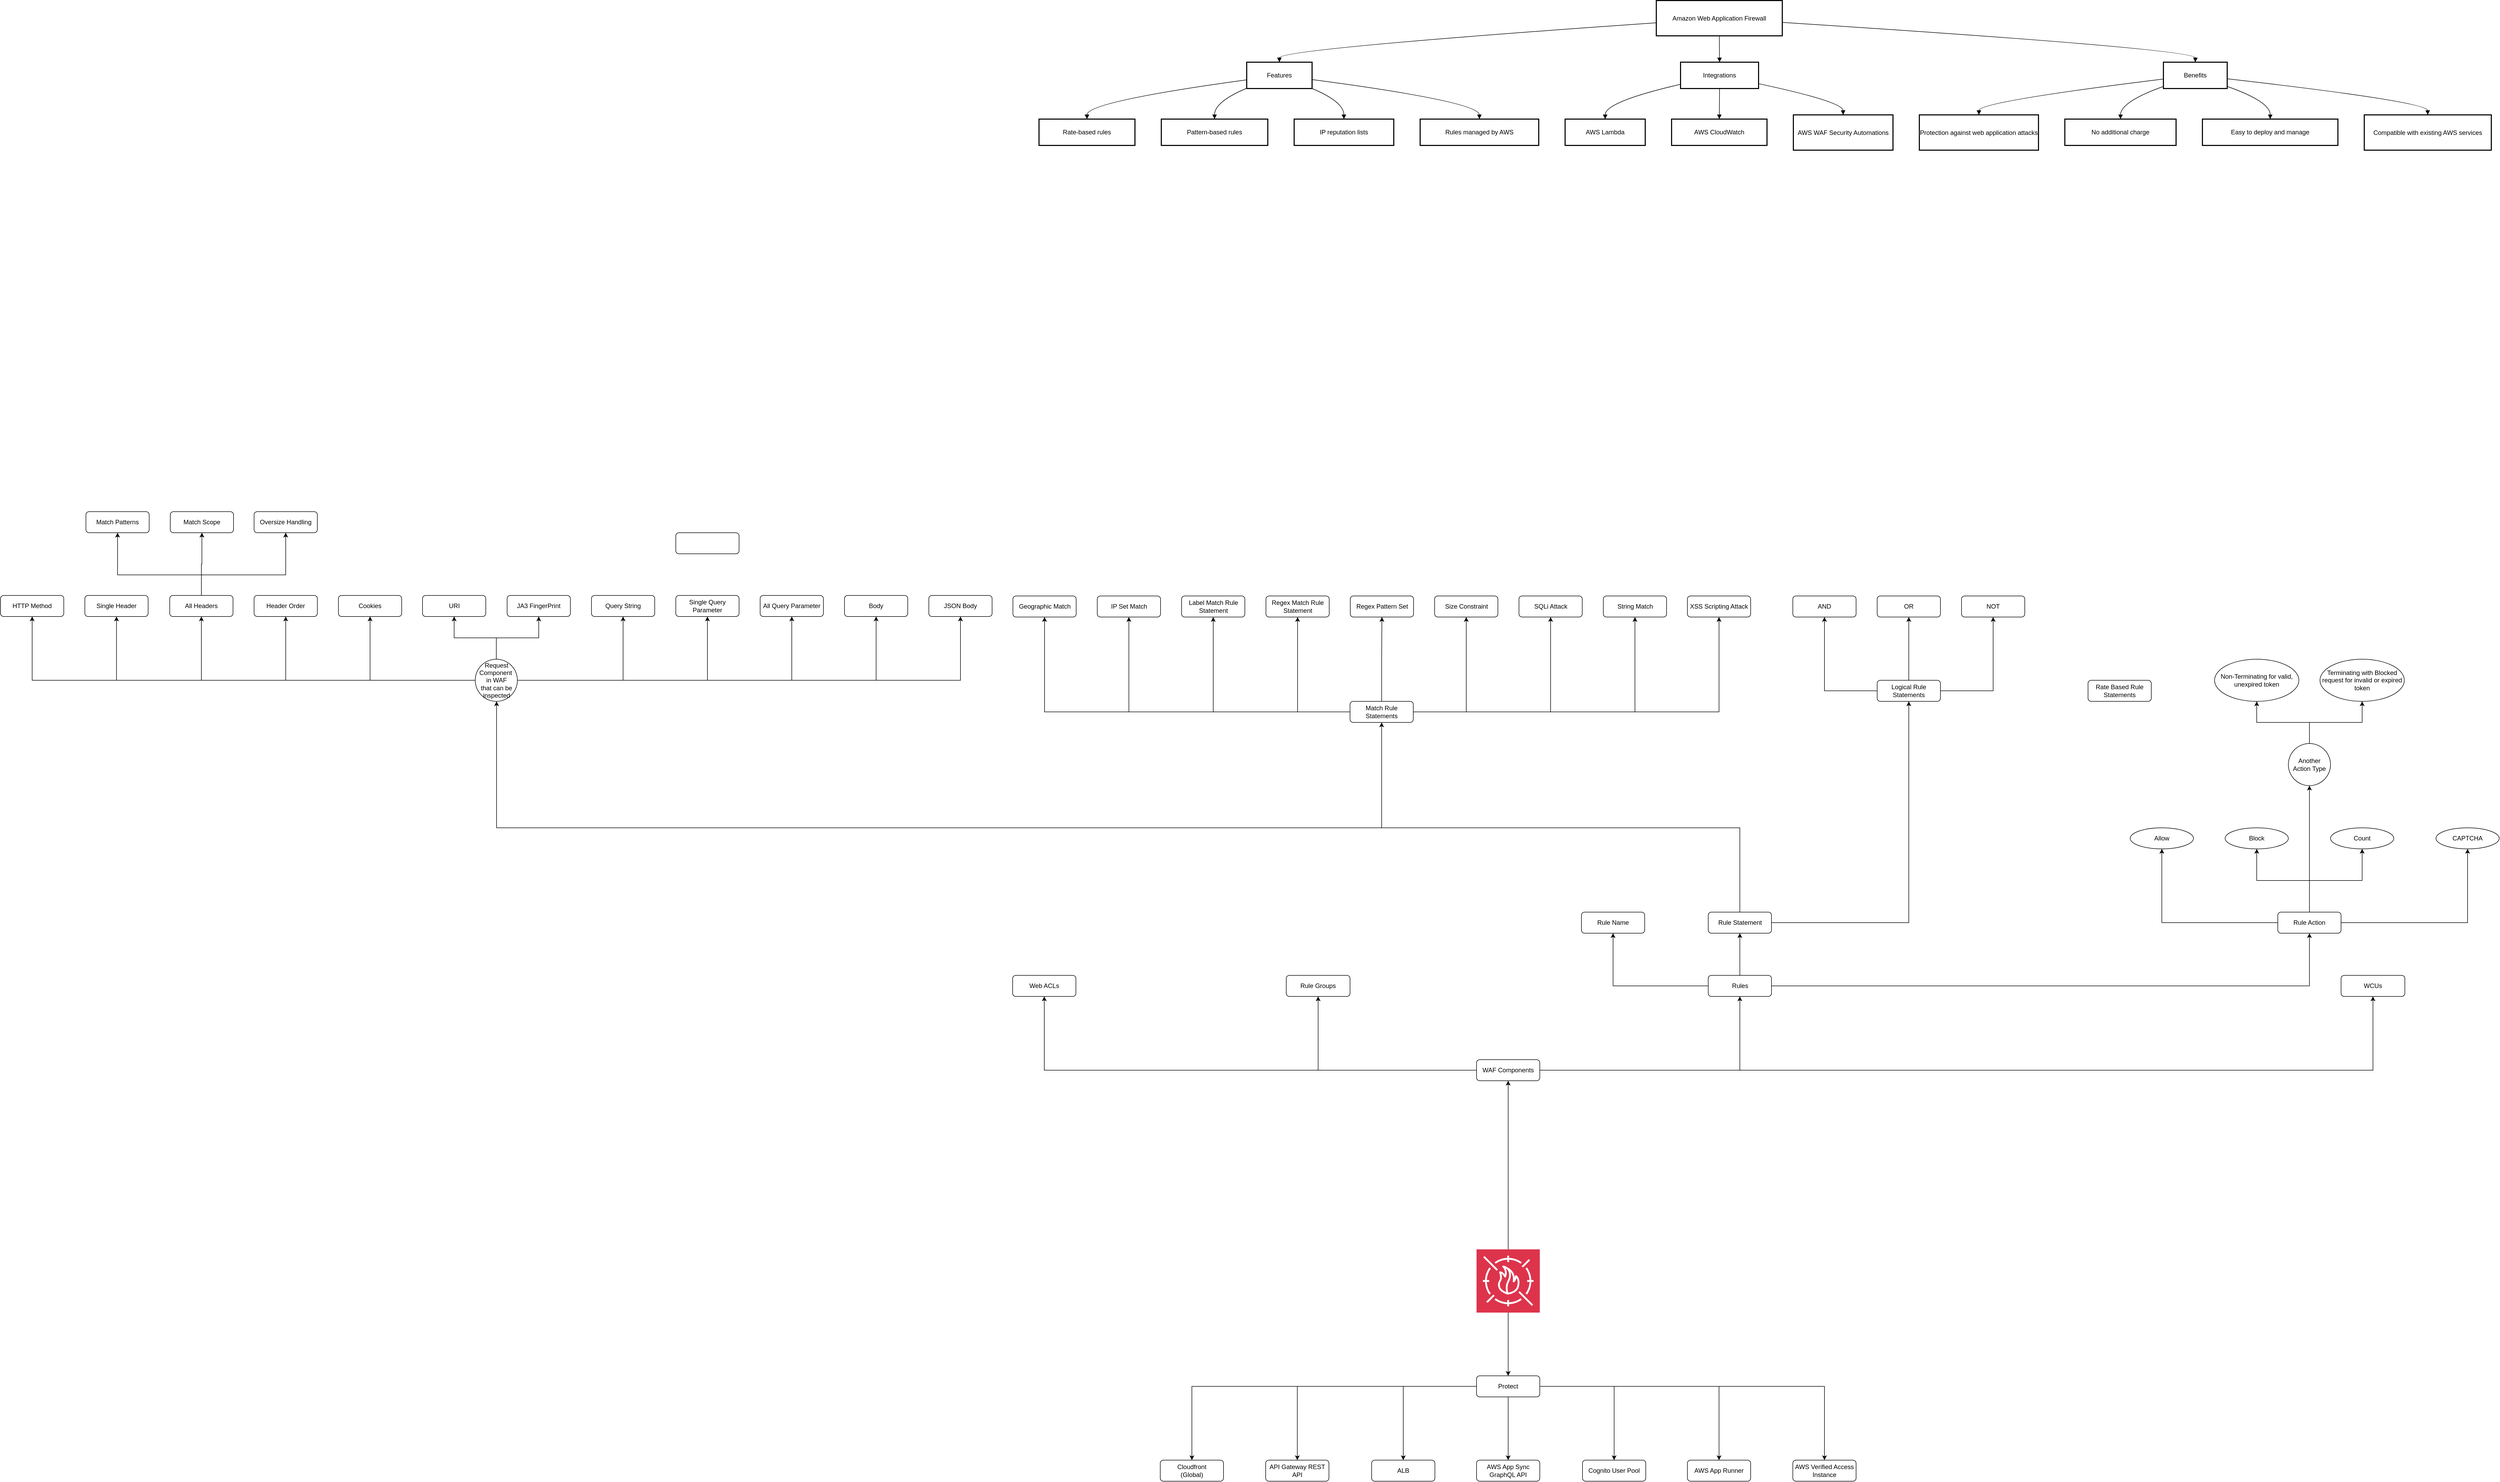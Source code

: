 <mxfile version="25.0.1">
  <diagram name="Page-1" id="Bjxitd0Z2gR2ux2BzEEL">
    <mxGraphModel dx="4095" dy="2544" grid="1" gridSize="10" guides="1" tooltips="1" connect="1" arrows="1" fold="1" page="1" pageScale="1" pageWidth="1100" pageHeight="850" math="0" shadow="0">
      <root>
        <mxCell id="0" />
        <mxCell id="1" parent="0" />
        <mxCell id="NgvcpbAYPyvycdPd3KWM-33" value="" style="edgeStyle=orthogonalEdgeStyle;rounded=0;orthogonalLoop=1;jettySize=auto;html=1;" edge="1" parent="1" source="NgvcpbAYPyvycdPd3KWM-31">
          <mxGeometry relative="1" as="geometry">
            <mxPoint x="540" y="1480" as="targetPoint" />
          </mxGeometry>
        </mxCell>
        <mxCell id="NgvcpbAYPyvycdPd3KWM-50" style="edgeStyle=orthogonalEdgeStyle;rounded=0;orthogonalLoop=1;jettySize=auto;html=1;entryX=0.5;entryY=1;entryDx=0;entryDy=0;" edge="1" parent="1" source="NgvcpbAYPyvycdPd3KWM-31" target="NgvcpbAYPyvycdPd3KWM-49">
          <mxGeometry relative="1" as="geometry" />
        </mxCell>
        <mxCell id="NgvcpbAYPyvycdPd3KWM-31" value="" style="sketch=0;points=[[0,0,0],[0.25,0,0],[0.5,0,0],[0.75,0,0],[1,0,0],[0,1,0],[0.25,1,0],[0.5,1,0],[0.75,1,0],[1,1,0],[0,0.25,0],[0,0.5,0],[0,0.75,0],[1,0.25,0],[1,0.5,0],[1,0.75,0]];outlineConnect=0;fontColor=#232F3E;fillColor=#DD344C;strokeColor=#ffffff;dashed=0;verticalLabelPosition=bottom;verticalAlign=top;align=center;html=1;fontSize=12;fontStyle=0;aspect=fixed;shape=mxgraph.aws4.resourceIcon;resIcon=mxgraph.aws4.waf;" vertex="1" parent="1">
          <mxGeometry x="480" y="1240" width="120" height="120" as="geometry" />
        </mxCell>
        <mxCell id="NgvcpbAYPyvycdPd3KWM-36" value="" style="edgeStyle=orthogonalEdgeStyle;rounded=0;orthogonalLoop=1;jettySize=auto;html=1;" edge="1" parent="1" source="NgvcpbAYPyvycdPd3KWM-34" target="NgvcpbAYPyvycdPd3KWM-35">
          <mxGeometry relative="1" as="geometry" />
        </mxCell>
        <mxCell id="NgvcpbAYPyvycdPd3KWM-43" style="edgeStyle=orthogonalEdgeStyle;rounded=0;orthogonalLoop=1;jettySize=auto;html=1;entryX=0.5;entryY=0;entryDx=0;entryDy=0;" edge="1" parent="1" source="NgvcpbAYPyvycdPd3KWM-34" target="NgvcpbAYPyvycdPd3KWM-39">
          <mxGeometry relative="1" as="geometry" />
        </mxCell>
        <mxCell id="NgvcpbAYPyvycdPd3KWM-44" style="edgeStyle=orthogonalEdgeStyle;rounded=0;orthogonalLoop=1;jettySize=auto;html=1;" edge="1" parent="1" source="NgvcpbAYPyvycdPd3KWM-34" target="NgvcpbAYPyvycdPd3KWM-38">
          <mxGeometry relative="1" as="geometry" />
        </mxCell>
        <mxCell id="NgvcpbAYPyvycdPd3KWM-45" style="edgeStyle=orthogonalEdgeStyle;rounded=0;orthogonalLoop=1;jettySize=auto;html=1;" edge="1" parent="1" source="NgvcpbAYPyvycdPd3KWM-34" target="NgvcpbAYPyvycdPd3KWM-37">
          <mxGeometry relative="1" as="geometry" />
        </mxCell>
        <mxCell id="NgvcpbAYPyvycdPd3KWM-46" style="edgeStyle=orthogonalEdgeStyle;rounded=0;orthogonalLoop=1;jettySize=auto;html=1;" edge="1" parent="1" source="NgvcpbAYPyvycdPd3KWM-34" target="NgvcpbAYPyvycdPd3KWM-40">
          <mxGeometry relative="1" as="geometry" />
        </mxCell>
        <mxCell id="NgvcpbAYPyvycdPd3KWM-47" style="edgeStyle=orthogonalEdgeStyle;rounded=0;orthogonalLoop=1;jettySize=auto;html=1;" edge="1" parent="1" source="NgvcpbAYPyvycdPd3KWM-34" target="NgvcpbAYPyvycdPd3KWM-41">
          <mxGeometry relative="1" as="geometry" />
        </mxCell>
        <mxCell id="NgvcpbAYPyvycdPd3KWM-48" style="edgeStyle=orthogonalEdgeStyle;rounded=0;orthogonalLoop=1;jettySize=auto;html=1;entryX=0.5;entryY=0;entryDx=0;entryDy=0;" edge="1" parent="1" source="NgvcpbAYPyvycdPd3KWM-34" target="NgvcpbAYPyvycdPd3KWM-42">
          <mxGeometry relative="1" as="geometry" />
        </mxCell>
        <mxCell id="NgvcpbAYPyvycdPd3KWM-34" value="Protect" style="rounded=1;whiteSpace=wrap;html=1;" vertex="1" parent="1">
          <mxGeometry x="480" y="1480" width="120" height="40" as="geometry" />
        </mxCell>
        <mxCell id="NgvcpbAYPyvycdPd3KWM-35" value="Cloudfront&lt;br&gt;(Global)" style="whiteSpace=wrap;html=1;rounded=1;" vertex="1" parent="1">
          <mxGeometry x="-120" y="1640" width="120" height="40" as="geometry" />
        </mxCell>
        <mxCell id="NgvcpbAYPyvycdPd3KWM-37" value="API Gateway REST API" style="whiteSpace=wrap;html=1;rounded=1;" vertex="1" parent="1">
          <mxGeometry x="80" y="1640" width="120" height="40" as="geometry" />
        </mxCell>
        <mxCell id="NgvcpbAYPyvycdPd3KWM-38" value="ALB" style="whiteSpace=wrap;html=1;rounded=1;" vertex="1" parent="1">
          <mxGeometry x="281" y="1640" width="120" height="40" as="geometry" />
        </mxCell>
        <mxCell id="NgvcpbAYPyvycdPd3KWM-39" value="AWS App Sync GraphQL API" style="whiteSpace=wrap;html=1;rounded=1;" vertex="1" parent="1">
          <mxGeometry x="480" y="1640" width="120" height="40" as="geometry" />
        </mxCell>
        <mxCell id="NgvcpbAYPyvycdPd3KWM-40" value="Cognito User Pool" style="whiteSpace=wrap;html=1;rounded=1;" vertex="1" parent="1">
          <mxGeometry x="681" y="1640" width="120" height="40" as="geometry" />
        </mxCell>
        <mxCell id="NgvcpbAYPyvycdPd3KWM-41" value="AWS App Runner" style="whiteSpace=wrap;html=1;rounded=1;" vertex="1" parent="1">
          <mxGeometry x="880" y="1640" width="120" height="40" as="geometry" />
        </mxCell>
        <mxCell id="NgvcpbAYPyvycdPd3KWM-42" value="AWS Verified Access Instance" style="whiteSpace=wrap;html=1;rounded=1;" vertex="1" parent="1">
          <mxGeometry x="1080" y="1640" width="120" height="40" as="geometry" />
        </mxCell>
        <mxCell id="NgvcpbAYPyvycdPd3KWM-57" style="edgeStyle=orthogonalEdgeStyle;rounded=0;orthogonalLoop=1;jettySize=auto;html=1;" edge="1" parent="1" source="NgvcpbAYPyvycdPd3KWM-49" target="NgvcpbAYPyvycdPd3KWM-52">
          <mxGeometry relative="1" as="geometry" />
        </mxCell>
        <mxCell id="NgvcpbAYPyvycdPd3KWM-58" style="edgeStyle=orthogonalEdgeStyle;rounded=0;orthogonalLoop=1;jettySize=auto;html=1;" edge="1" parent="1" source="NgvcpbAYPyvycdPd3KWM-49" target="NgvcpbAYPyvycdPd3KWM-53">
          <mxGeometry relative="1" as="geometry" />
        </mxCell>
        <mxCell id="NgvcpbAYPyvycdPd3KWM-59" style="edgeStyle=orthogonalEdgeStyle;rounded=0;orthogonalLoop=1;jettySize=auto;html=1;entryX=0.5;entryY=1;entryDx=0;entryDy=0;" edge="1" parent="1" source="NgvcpbAYPyvycdPd3KWM-49" target="NgvcpbAYPyvycdPd3KWM-51">
          <mxGeometry relative="1" as="geometry" />
        </mxCell>
        <mxCell id="NgvcpbAYPyvycdPd3KWM-60" style="edgeStyle=orthogonalEdgeStyle;rounded=0;orthogonalLoop=1;jettySize=auto;html=1;entryX=0.5;entryY=1;entryDx=0;entryDy=0;" edge="1" parent="1" source="NgvcpbAYPyvycdPd3KWM-49" target="NgvcpbAYPyvycdPd3KWM-54">
          <mxGeometry relative="1" as="geometry" />
        </mxCell>
        <mxCell id="NgvcpbAYPyvycdPd3KWM-49" value="WAF Components" style="rounded=1;whiteSpace=wrap;html=1;" vertex="1" parent="1">
          <mxGeometry x="480" y="880" width="120" height="40" as="geometry" />
        </mxCell>
        <mxCell id="NgvcpbAYPyvycdPd3KWM-62" value="" style="edgeStyle=orthogonalEdgeStyle;rounded=0;orthogonalLoop=1;jettySize=auto;html=1;" edge="1" parent="1" source="NgvcpbAYPyvycdPd3KWM-51" target="NgvcpbAYPyvycdPd3KWM-61">
          <mxGeometry relative="1" as="geometry" />
        </mxCell>
        <mxCell id="NgvcpbAYPyvycdPd3KWM-64" value="" style="edgeStyle=orthogonalEdgeStyle;rounded=0;orthogonalLoop=1;jettySize=auto;html=1;" edge="1" parent="1" source="NgvcpbAYPyvycdPd3KWM-51" target="NgvcpbAYPyvycdPd3KWM-63">
          <mxGeometry relative="1" as="geometry" />
        </mxCell>
        <mxCell id="NgvcpbAYPyvycdPd3KWM-66" style="edgeStyle=orthogonalEdgeStyle;rounded=0;orthogonalLoop=1;jettySize=auto;html=1;entryX=0.5;entryY=1;entryDx=0;entryDy=0;" edge="1" parent="1" source="NgvcpbAYPyvycdPd3KWM-51" target="NgvcpbAYPyvycdPd3KWM-65">
          <mxGeometry relative="1" as="geometry" />
        </mxCell>
        <UserObject label="Rules" tooltip="Each rule contains a statement that defines the inspection criteria, and an action to take if a web request meets the criteria. When a web request meets the criteria, that&#39;s a match. You can configure rules to block matching requests, allow them through, count them, or run bot controls against them that use CAPTCHA puzzles or silent client browser challenges. For more information about rules, see AWS WAF rules.&#xa;&#xa;A rule is not an AWS WAF resource. It only exists in the context of a web ACL or rule group." id="NgvcpbAYPyvycdPd3KWM-51">
          <mxCell style="rounded=1;whiteSpace=wrap;html=1;" vertex="1" parent="1">
            <mxGeometry x="919.5" y="720" width="120" height="40" as="geometry" />
          </mxCell>
        </UserObject>
        <UserObject label="Rule Groups" tooltip="&#xa;&#xa;Rule groups – You can define rules directly inside a web ACL or in reusable rule groups. AWS Managed Rules and AWS Marketplace sellers provide managed rule groups for your use. You can also define your own rule groups. For more information about rule groups, see AWS WAF rule groups.&#xa;&#xa;A rule group is an AWS WAF resource." id="NgvcpbAYPyvycdPd3KWM-52">
          <mxCell style="rounded=1;whiteSpace=wrap;html=1;" vertex="1" parent="1">
            <mxGeometry x="119" y="720" width="121" height="40" as="geometry" />
          </mxCell>
        </UserObject>
        <UserObject label="Web ACLs" tooltip="You use a web access control list (ACL) to protect a set of AWS resources. You create a web ACL and define its protection strategy by adding rules. Rules define criteria for inspecting web requests and they specify the action to take on requests that match their criteria. You also set a default action for the web ACL that indicates whether to block or allow through any requests that the rules haven&#39;t already blocked or allowed. For more information about web ACLs, see Using web ACLs in AWS WAF." id="NgvcpbAYPyvycdPd3KWM-53">
          <mxCell style="rounded=1;whiteSpace=wrap;html=1;" vertex="1" parent="1">
            <mxGeometry x="-400" y="720" width="120" height="40" as="geometry" />
          </mxCell>
        </UserObject>
        <mxCell id="NgvcpbAYPyvycdPd3KWM-54" value="WCUs" style="rounded=1;whiteSpace=wrap;html=1;" vertex="1" parent="1">
          <mxGeometry x="2120" y="720" width="121" height="40" as="geometry" />
        </mxCell>
        <UserObject label="Rule Name" tooltip="Each rule requires a name. Avoid names that start with AWS and names that are used for rule groups or rules that are managed for you by other services. See Recognizing rule groups provided by other services. " id="NgvcpbAYPyvycdPd3KWM-61">
          <mxCell style="whiteSpace=wrap;html=1;rounded=1;" vertex="1" parent="1">
            <mxGeometry x="679" y="600" width="120" height="40" as="geometry" />
          </mxCell>
        </UserObject>
        <mxCell id="NgvcpbAYPyvycdPd3KWM-90" value="" style="edgeStyle=orthogonalEdgeStyle;rounded=0;orthogonalLoop=1;jettySize=auto;html=1;" edge="1" parent="1" source="NgvcpbAYPyvycdPd3KWM-63" target="NgvcpbAYPyvycdPd3KWM-89">
          <mxGeometry relative="1" as="geometry">
            <Array as="points">
              <mxPoint x="979" y="440" />
              <mxPoint x="-1379" y="440" />
            </Array>
          </mxGeometry>
        </mxCell>
        <mxCell id="NgvcpbAYPyvycdPd3KWM-125" value="" style="edgeStyle=orthogonalEdgeStyle;rounded=0;orthogonalLoop=1;jettySize=auto;html=1;" edge="1" parent="1" source="NgvcpbAYPyvycdPd3KWM-63" target="NgvcpbAYPyvycdPd3KWM-124">
          <mxGeometry relative="1" as="geometry">
            <Array as="points">
              <mxPoint x="980" y="440" />
              <mxPoint x="300" y="440" />
            </Array>
          </mxGeometry>
        </mxCell>
        <mxCell id="NgvcpbAYPyvycdPd3KWM-146" value="" style="edgeStyle=orthogonalEdgeStyle;rounded=0;orthogonalLoop=1;jettySize=auto;html=1;" edge="1" parent="1" source="NgvcpbAYPyvycdPd3KWM-63" target="NgvcpbAYPyvycdPd3KWM-145">
          <mxGeometry relative="1" as="geometry" />
        </mxCell>
        <UserObject label="Rule Statement" tooltip="Each rule also requires a rule statement that defines how the rule inspects web requests. The rule statement might contain other, nested statements at any depth, depending on the rule and statement type. Some rule statements take sets of criteria. For example, you can specify up to 10,000 IP addresses or IP address ranges for an IP set match rule.&#xa;&#xa;You can define rules that inspect for criteria like the following:&#xa;&#xa;    Scripts that are likely to be malicious. Attackers embed scripts that can exploit vulnerabilities in web applications. This is known as cross-site scripting (XSS).&#xa;&#xa;    IP addresses or address ranges that requests originate from.&#xa;&#xa;    Country or geographical location that requests originate from.&#xa;&#xa;    Length of a specified part of the request, such as the query string.&#xa;&#xa;    SQL code that is likely to be malicious. Attackers try to extract data from your database by embedding malicious SQL code in a web request. This is known as SQL injection.&#xa;&#xa;    Strings that appear in the request, for example, values that appear in the User-Agent header or text strings that appear in the query string. You can also use regular expressions (regex) to specify these strings.&#xa;&#xa;    Labels that prior rules in the web ACL have added to the request.&#xa;&#xa;In addition to statements with web request inspection criteria, like the ones in the preceding list, AWS WAF supports logical statements for AND, OR, and NOT that you use to combine statements in a rule.&#xa;&#xa;For example, based on recent requests that you&#39;ve seen from an attacker, you might create a rule with a logical AND statement that combines the following nested statements:&#xa;&#xa;    The requests come from 192.0.2.44.&#xa;&#xa;    They contain the value BadBot in the User-Agent header.&#xa;&#xa;    They appear to include SQL-like code in the query string.&#xa;&#xa;In this case, the web request needs to match all of the statements to result in a match for the top-level AND.&#xa;" id="NgvcpbAYPyvycdPd3KWM-63">
          <mxCell style="whiteSpace=wrap;html=1;rounded=1;" vertex="1" parent="1">
            <mxGeometry x="919.5" y="600" width="120" height="40" as="geometry" />
          </mxCell>
        </UserObject>
        <mxCell id="NgvcpbAYPyvycdPd3KWM-70" value="" style="edgeStyle=orthogonalEdgeStyle;rounded=0;orthogonalLoop=1;jettySize=auto;html=1;" edge="1" parent="1" source="NgvcpbAYPyvycdPd3KWM-65" target="NgvcpbAYPyvycdPd3KWM-69">
          <mxGeometry relative="1" as="geometry" />
        </mxCell>
        <mxCell id="NgvcpbAYPyvycdPd3KWM-73" style="edgeStyle=orthogonalEdgeStyle;rounded=0;orthogonalLoop=1;jettySize=auto;html=1;entryX=0.5;entryY=1;entryDx=0;entryDy=0;" edge="1" parent="1" source="NgvcpbAYPyvycdPd3KWM-65" target="NgvcpbAYPyvycdPd3KWM-71">
          <mxGeometry relative="1" as="geometry" />
        </mxCell>
        <mxCell id="NgvcpbAYPyvycdPd3KWM-74" style="edgeStyle=orthogonalEdgeStyle;rounded=0;orthogonalLoop=1;jettySize=auto;html=1;" edge="1" parent="1" source="NgvcpbAYPyvycdPd3KWM-65" target="NgvcpbAYPyvycdPd3KWM-72">
          <mxGeometry relative="1" as="geometry" />
        </mxCell>
        <mxCell id="NgvcpbAYPyvycdPd3KWM-79" style="edgeStyle=orthogonalEdgeStyle;rounded=0;orthogonalLoop=1;jettySize=auto;html=1;entryX=0.5;entryY=1;entryDx=0;entryDy=0;" edge="1" parent="1" source="NgvcpbAYPyvycdPd3KWM-65" target="NgvcpbAYPyvycdPd3KWM-75">
          <mxGeometry relative="1" as="geometry" />
        </mxCell>
        <mxCell id="NgvcpbAYPyvycdPd3KWM-81" value="" style="edgeStyle=orthogonalEdgeStyle;rounded=0;orthogonalLoop=1;jettySize=auto;html=1;" edge="1" parent="1" source="NgvcpbAYPyvycdPd3KWM-65" target="NgvcpbAYPyvycdPd3KWM-80">
          <mxGeometry relative="1" as="geometry" />
        </mxCell>
        <mxCell id="NgvcpbAYPyvycdPd3KWM-65" value="Rule Action" style="whiteSpace=wrap;html=1;rounded=1;" vertex="1" parent="1">
          <mxGeometry x="2000" y="600" width="120" height="40" as="geometry" />
        </mxCell>
        <mxCell id="NgvcpbAYPyvycdPd3KWM-68" value="" style="group" vertex="1" connectable="0" parent="1">
          <mxGeometry x="-350" y="-1130" width="2755" height="284" as="geometry" />
        </mxCell>
        <mxCell id="2" value="Amazon Web Application Firewall" style="whiteSpace=wrap;strokeWidth=2;" parent="NgvcpbAYPyvycdPd3KWM-68" vertex="1">
          <mxGeometry x="1171" width="239" height="67" as="geometry" />
        </mxCell>
        <mxCell id="3" value="Features" style="whiteSpace=wrap;strokeWidth=2;" parent="NgvcpbAYPyvycdPd3KWM-68" vertex="1">
          <mxGeometry x="394" y="117" width="124" height="50" as="geometry" />
        </mxCell>
        <mxCell id="4" value="Integrations" style="whiteSpace=wrap;strokeWidth=2;" parent="NgvcpbAYPyvycdPd3KWM-68" vertex="1">
          <mxGeometry x="1217" y="117" width="148" height="50" as="geometry" />
        </mxCell>
        <mxCell id="5" value="Benefits" style="whiteSpace=wrap;strokeWidth=2;" parent="NgvcpbAYPyvycdPd3KWM-68" vertex="1">
          <mxGeometry x="2133" y="117" width="121" height="50" as="geometry" />
        </mxCell>
        <mxCell id="6" value="Rate-based rules" style="whiteSpace=wrap;strokeWidth=2;" parent="NgvcpbAYPyvycdPd3KWM-68" vertex="1">
          <mxGeometry y="225" width="182" height="50" as="geometry" />
        </mxCell>
        <mxCell id="7" value="Pattern-based rules" style="whiteSpace=wrap;strokeWidth=2;" parent="NgvcpbAYPyvycdPd3KWM-68" vertex="1">
          <mxGeometry x="232" y="225" width="202" height="50" as="geometry" />
        </mxCell>
        <mxCell id="8" value="IP reputation lists" style="whiteSpace=wrap;strokeWidth=2;" parent="NgvcpbAYPyvycdPd3KWM-68" vertex="1">
          <mxGeometry x="484" y="225" width="189" height="50" as="geometry" />
        </mxCell>
        <mxCell id="9" value="Rules managed by AWS" style="whiteSpace=wrap;strokeWidth=2;" parent="NgvcpbAYPyvycdPd3KWM-68" vertex="1">
          <mxGeometry x="723" y="225" width="225" height="50" as="geometry" />
        </mxCell>
        <mxCell id="10" value="AWS Lambda" style="whiteSpace=wrap;strokeWidth=2;" parent="NgvcpbAYPyvycdPd3KWM-68" vertex="1">
          <mxGeometry x="998" y="225" width="152" height="50" as="geometry" />
        </mxCell>
        <mxCell id="11" value="AWS CloudWatch" style="whiteSpace=wrap;strokeWidth=2;" parent="NgvcpbAYPyvycdPd3KWM-68" vertex="1">
          <mxGeometry x="1200" y="225" width="181" height="50" as="geometry" />
        </mxCell>
        <mxCell id="12" value="AWS WAF Security Automations" style="whiteSpace=wrap;strokeWidth=2;" parent="NgvcpbAYPyvycdPd3KWM-68" vertex="1">
          <mxGeometry x="1431" y="217" width="189" height="67" as="geometry" />
        </mxCell>
        <mxCell id="13" value="Protection against web application attacks" style="whiteSpace=wrap;strokeWidth=2;" parent="NgvcpbAYPyvycdPd3KWM-68" vertex="1">
          <mxGeometry x="1670" y="217" width="226" height="67" as="geometry" />
        </mxCell>
        <mxCell id="14" value="No additional charge" style="whiteSpace=wrap;strokeWidth=2;" parent="NgvcpbAYPyvycdPd3KWM-68" vertex="1">
          <mxGeometry x="1946" y="225" width="211" height="50" as="geometry" />
        </mxCell>
        <mxCell id="15" value="Easy to deploy and manage" style="whiteSpace=wrap;strokeWidth=2;" parent="NgvcpbAYPyvycdPd3KWM-68" vertex="1">
          <mxGeometry x="2207" y="225" width="257" height="50" as="geometry" />
        </mxCell>
        <mxCell id="16" value="Compatible with existing AWS services" style="whiteSpace=wrap;strokeWidth=2;" parent="NgvcpbAYPyvycdPd3KWM-68" vertex="1">
          <mxGeometry x="2514" y="217" width="241" height="67" as="geometry" />
        </mxCell>
        <mxCell id="17" value="" style="curved=1;startArrow=none;endArrow=block;exitX=0;exitY=0.63;entryX=0.5;entryY=0;" parent="NgvcpbAYPyvycdPd3KWM-68" source="2" target="3" edge="1">
          <mxGeometry relative="1" as="geometry">
            <Array as="points">
              <mxPoint x="456" y="92" />
            </Array>
          </mxGeometry>
        </mxCell>
        <mxCell id="18" value="" style="curved=1;startArrow=none;endArrow=block;exitX=0.5;exitY=1;entryX=0.5;entryY=0;" parent="NgvcpbAYPyvycdPd3KWM-68" source="2" target="4" edge="1">
          <mxGeometry relative="1" as="geometry">
            <Array as="points" />
          </mxGeometry>
        </mxCell>
        <mxCell id="19" value="" style="curved=1;startArrow=none;endArrow=block;exitX=1;exitY=0.62;entryX=0.5;entryY=0;" parent="NgvcpbAYPyvycdPd3KWM-68" source="2" target="5" edge="1">
          <mxGeometry relative="1" as="geometry">
            <Array as="points">
              <mxPoint x="2194" y="92" />
            </Array>
          </mxGeometry>
        </mxCell>
        <mxCell id="20" value="" style="curved=1;startArrow=none;endArrow=block;exitX=0;exitY=0.67;entryX=0.5;entryY=0.01;" parent="NgvcpbAYPyvycdPd3KWM-68" source="3" target="6" edge="1">
          <mxGeometry relative="1" as="geometry">
            <Array as="points">
              <mxPoint x="91" y="192" />
            </Array>
          </mxGeometry>
        </mxCell>
        <mxCell id="21" value="" style="curved=1;startArrow=none;endArrow=block;exitX=0;exitY=0.99;entryX=0.5;entryY=0.01;" parent="NgvcpbAYPyvycdPd3KWM-68" source="3" target="7" edge="1">
          <mxGeometry relative="1" as="geometry">
            <Array as="points">
              <mxPoint x="333" y="192" />
            </Array>
          </mxGeometry>
        </mxCell>
        <mxCell id="22" value="" style="curved=1;startArrow=none;endArrow=block;exitX=0.99;exitY=0.99;entryX=0.5;entryY=0.01;" parent="NgvcpbAYPyvycdPd3KWM-68" source="3" target="8" edge="1">
          <mxGeometry relative="1" as="geometry">
            <Array as="points">
              <mxPoint x="578" y="192" />
            </Array>
          </mxGeometry>
        </mxCell>
        <mxCell id="23" value="" style="curved=1;startArrow=none;endArrow=block;exitX=1;exitY=0.66;entryX=0.5;entryY=0.01;" parent="NgvcpbAYPyvycdPd3KWM-68" source="3" target="9" edge="1">
          <mxGeometry relative="1" as="geometry">
            <Array as="points">
              <mxPoint x="835" y="192" />
            </Array>
          </mxGeometry>
        </mxCell>
        <mxCell id="24" value="" style="curved=1;startArrow=none;endArrow=block;exitX=0;exitY=0.84;entryX=0.5;entryY=0.01;" parent="NgvcpbAYPyvycdPd3KWM-68" source="4" target="10" edge="1">
          <mxGeometry relative="1" as="geometry">
            <Array as="points">
              <mxPoint x="1074" y="192" />
            </Array>
          </mxGeometry>
        </mxCell>
        <mxCell id="25" value="" style="curved=1;startArrow=none;endArrow=block;exitX=0.5;exitY=0.99;entryX=0.5;entryY=0.01;" parent="NgvcpbAYPyvycdPd3KWM-68" source="4" target="11" edge="1">
          <mxGeometry relative="1" as="geometry">
            <Array as="points" />
          </mxGeometry>
        </mxCell>
        <mxCell id="26" value="" style="curved=1;startArrow=none;endArrow=block;exitX=0.99;exitY=0.81;entryX=0.5;entryY=-0.01;" parent="NgvcpbAYPyvycdPd3KWM-68" source="4" target="12" edge="1">
          <mxGeometry relative="1" as="geometry">
            <Array as="points">
              <mxPoint x="1525" y="192" />
            </Array>
          </mxGeometry>
        </mxCell>
        <mxCell id="27" value="" style="curved=1;startArrow=none;endArrow=block;exitX=0;exitY=0.64;entryX=0.5;entryY=-0.01;" parent="NgvcpbAYPyvycdPd3KWM-68" source="5" target="13" edge="1">
          <mxGeometry relative="1" as="geometry">
            <Array as="points">
              <mxPoint x="1783" y="192" />
            </Array>
          </mxGeometry>
        </mxCell>
        <mxCell id="28" value="" style="curved=1;startArrow=none;endArrow=block;exitX=0;exitY=0.92;entryX=0.5;entryY=0.01;" parent="NgvcpbAYPyvycdPd3KWM-68" source="5" target="14" edge="1">
          <mxGeometry relative="1" as="geometry">
            <Array as="points">
              <mxPoint x="2052" y="192" />
            </Array>
          </mxGeometry>
        </mxCell>
        <mxCell id="29" value="" style="curved=1;startArrow=none;endArrow=block;exitX=1;exitY=0.92;entryX=0.5;entryY=0.01;" parent="NgvcpbAYPyvycdPd3KWM-68" source="5" target="15" edge="1">
          <mxGeometry relative="1" as="geometry">
            <Array as="points">
              <mxPoint x="2336" y="192" />
            </Array>
          </mxGeometry>
        </mxCell>
        <mxCell id="30" value="" style="curved=1;startArrow=none;endArrow=block;exitX=1;exitY=0.63;entryX=0.5;entryY=-0.01;" parent="NgvcpbAYPyvycdPd3KWM-68" source="5" target="16" edge="1">
          <mxGeometry relative="1" as="geometry">
            <Array as="points">
              <mxPoint x="2634" y="192" />
            </Array>
          </mxGeometry>
        </mxCell>
        <mxCell id="NgvcpbAYPyvycdPd3KWM-69" value="Allow" style="ellipse;whiteSpace=wrap;html=1;rounded=1;" vertex="1" parent="1">
          <mxGeometry x="1720" y="440" width="120" height="40" as="geometry" />
        </mxCell>
        <mxCell id="NgvcpbAYPyvycdPd3KWM-71" value="Block" style="ellipse;whiteSpace=wrap;html=1;rounded=1;" vertex="1" parent="1">
          <mxGeometry x="1900" y="440" width="120" height="40" as="geometry" />
        </mxCell>
        <mxCell id="NgvcpbAYPyvycdPd3KWM-72" value="Count" style="ellipse;whiteSpace=wrap;html=1;rounded=1;" vertex="1" parent="1">
          <mxGeometry x="2100" y="440" width="120" height="40" as="geometry" />
        </mxCell>
        <mxCell id="NgvcpbAYPyvycdPd3KWM-75" value="CAPTCHA" style="ellipse;whiteSpace=wrap;html=1;rounded=1;" vertex="1" parent="1">
          <mxGeometry x="2300" y="440" width="120" height="40" as="geometry" />
        </mxCell>
        <mxCell id="NgvcpbAYPyvycdPd3KWM-84" style="edgeStyle=orthogonalEdgeStyle;rounded=0;orthogonalLoop=1;jettySize=auto;html=1;entryX=0.5;entryY=1;entryDx=0;entryDy=0;" edge="1" parent="1" source="NgvcpbAYPyvycdPd3KWM-80" target="NgvcpbAYPyvycdPd3KWM-82">
          <mxGeometry relative="1" as="geometry" />
        </mxCell>
        <mxCell id="NgvcpbAYPyvycdPd3KWM-85" style="edgeStyle=orthogonalEdgeStyle;rounded=0;orthogonalLoop=1;jettySize=auto;html=1;entryX=0.5;entryY=1;entryDx=0;entryDy=0;" edge="1" parent="1" source="NgvcpbAYPyvycdPd3KWM-80" target="NgvcpbAYPyvycdPd3KWM-87">
          <mxGeometry relative="1" as="geometry">
            <mxPoint x="2220" y="200" as="targetPoint" />
          </mxGeometry>
        </mxCell>
        <mxCell id="NgvcpbAYPyvycdPd3KWM-80" value="Another Action Type" style="ellipse;whiteSpace=wrap;html=1;rounded=1;" vertex="1" parent="1">
          <mxGeometry x="2020" y="280" width="80" height="80" as="geometry" />
        </mxCell>
        <mxCell id="NgvcpbAYPyvycdPd3KWM-82" value="Non-Terminating for valid, unexpired token" style="ellipse;whiteSpace=wrap;html=1;rounded=1;" vertex="1" parent="1">
          <mxGeometry x="1880" y="120" width="160" height="80" as="geometry" />
        </mxCell>
        <mxCell id="NgvcpbAYPyvycdPd3KWM-87" value="Terminating with Blocked request for invalid or expired token" style="ellipse;whiteSpace=wrap;html=1;rounded=1;" vertex="1" parent="1">
          <mxGeometry x="2080" y="120" width="160" height="80" as="geometry" />
        </mxCell>
        <mxCell id="NgvcpbAYPyvycdPd3KWM-123" value="" style="group" vertex="1" connectable="0" parent="1">
          <mxGeometry x="-2320" y="-160" width="1881" height="360" as="geometry" />
        </mxCell>
        <mxCell id="NgvcpbAYPyvycdPd3KWM-92" value="" style="edgeStyle=orthogonalEdgeStyle;rounded=0;orthogonalLoop=1;jettySize=auto;html=1;" edge="1" parent="NgvcpbAYPyvycdPd3KWM-123" source="NgvcpbAYPyvycdPd3KWM-89" target="NgvcpbAYPyvycdPd3KWM-91">
          <mxGeometry relative="1" as="geometry" />
        </mxCell>
        <mxCell id="NgvcpbAYPyvycdPd3KWM-101" value="" style="edgeStyle=orthogonalEdgeStyle;rounded=0;orthogonalLoop=1;jettySize=auto;html=1;" edge="1" parent="NgvcpbAYPyvycdPd3KWM-123" source="NgvcpbAYPyvycdPd3KWM-89" target="NgvcpbAYPyvycdPd3KWM-96">
          <mxGeometry relative="1" as="geometry" />
        </mxCell>
        <mxCell id="NgvcpbAYPyvycdPd3KWM-102" style="edgeStyle=orthogonalEdgeStyle;rounded=0;orthogonalLoop=1;jettySize=auto;html=1;entryX=0.5;entryY=1;entryDx=0;entryDy=0;" edge="1" parent="NgvcpbAYPyvycdPd3KWM-123" source="NgvcpbAYPyvycdPd3KWM-89" target="NgvcpbAYPyvycdPd3KWM-95">
          <mxGeometry relative="1" as="geometry" />
        </mxCell>
        <mxCell id="NgvcpbAYPyvycdPd3KWM-103" style="edgeStyle=orthogonalEdgeStyle;rounded=0;orthogonalLoop=1;jettySize=auto;html=1;entryX=0.5;entryY=1;entryDx=0;entryDy=0;" edge="1" parent="NgvcpbAYPyvycdPd3KWM-123" source="NgvcpbAYPyvycdPd3KWM-89" target="NgvcpbAYPyvycdPd3KWM-94">
          <mxGeometry relative="1" as="geometry" />
        </mxCell>
        <mxCell id="NgvcpbAYPyvycdPd3KWM-104" style="edgeStyle=orthogonalEdgeStyle;rounded=0;orthogonalLoop=1;jettySize=auto;html=1;entryX=0.5;entryY=1;entryDx=0;entryDy=0;" edge="1" parent="NgvcpbAYPyvycdPd3KWM-123" source="NgvcpbAYPyvycdPd3KWM-89" target="NgvcpbAYPyvycdPd3KWM-93">
          <mxGeometry relative="1" as="geometry" />
        </mxCell>
        <mxCell id="NgvcpbAYPyvycdPd3KWM-105" style="edgeStyle=orthogonalEdgeStyle;rounded=0;orthogonalLoop=1;jettySize=auto;html=1;entryX=0.5;entryY=1;entryDx=0;entryDy=0;" edge="1" parent="NgvcpbAYPyvycdPd3KWM-123" source="NgvcpbAYPyvycdPd3KWM-89" target="NgvcpbAYPyvycdPd3KWM-97">
          <mxGeometry relative="1" as="geometry" />
        </mxCell>
        <mxCell id="NgvcpbAYPyvycdPd3KWM-106" style="edgeStyle=orthogonalEdgeStyle;rounded=0;orthogonalLoop=1;jettySize=auto;html=1;entryX=0.5;entryY=1;entryDx=0;entryDy=0;" edge="1" parent="NgvcpbAYPyvycdPd3KWM-123" source="NgvcpbAYPyvycdPd3KWM-89" target="NgvcpbAYPyvycdPd3KWM-98">
          <mxGeometry relative="1" as="geometry" />
        </mxCell>
        <mxCell id="NgvcpbAYPyvycdPd3KWM-107" style="edgeStyle=orthogonalEdgeStyle;rounded=0;orthogonalLoop=1;jettySize=auto;html=1;entryX=0.5;entryY=1;entryDx=0;entryDy=0;" edge="1" parent="NgvcpbAYPyvycdPd3KWM-123" source="NgvcpbAYPyvycdPd3KWM-89" target="NgvcpbAYPyvycdPd3KWM-99">
          <mxGeometry relative="1" as="geometry" />
        </mxCell>
        <mxCell id="NgvcpbAYPyvycdPd3KWM-108" style="edgeStyle=orthogonalEdgeStyle;rounded=0;orthogonalLoop=1;jettySize=auto;html=1;entryX=0.5;entryY=1;entryDx=0;entryDy=0;" edge="1" parent="NgvcpbAYPyvycdPd3KWM-123" source="NgvcpbAYPyvycdPd3KWM-89" target="NgvcpbAYPyvycdPd3KWM-100">
          <mxGeometry relative="1" as="geometry" />
        </mxCell>
        <mxCell id="NgvcpbAYPyvycdPd3KWM-120" style="edgeStyle=orthogonalEdgeStyle;rounded=0;orthogonalLoop=1;jettySize=auto;html=1;entryX=0.5;entryY=1;entryDx=0;entryDy=0;" edge="1" parent="NgvcpbAYPyvycdPd3KWM-123" source="NgvcpbAYPyvycdPd3KWM-89" target="NgvcpbAYPyvycdPd3KWM-116">
          <mxGeometry relative="1" as="geometry" />
        </mxCell>
        <mxCell id="NgvcpbAYPyvycdPd3KWM-121" style="edgeStyle=orthogonalEdgeStyle;rounded=0;orthogonalLoop=1;jettySize=auto;html=1;entryX=0.5;entryY=1;entryDx=0;entryDy=0;" edge="1" parent="NgvcpbAYPyvycdPd3KWM-123" source="NgvcpbAYPyvycdPd3KWM-89" target="NgvcpbAYPyvycdPd3KWM-117">
          <mxGeometry relative="1" as="geometry" />
        </mxCell>
        <mxCell id="NgvcpbAYPyvycdPd3KWM-122" style="edgeStyle=orthogonalEdgeStyle;rounded=0;orthogonalLoop=1;jettySize=auto;html=1;entryX=0.5;entryY=1;entryDx=0;entryDy=0;" edge="1" parent="NgvcpbAYPyvycdPd3KWM-123" source="NgvcpbAYPyvycdPd3KWM-89" target="NgvcpbAYPyvycdPd3KWM-118">
          <mxGeometry relative="1" as="geometry" />
        </mxCell>
        <mxCell id="NgvcpbAYPyvycdPd3KWM-89" value="&lt;div&gt;Request Component&amp;nbsp;&lt;/div&gt;&lt;div&gt;in WAF &lt;/div&gt;that can be inspected" style="ellipse;whiteSpace=wrap;html=1;rounded=1;" vertex="1" parent="NgvcpbAYPyvycdPd3KWM-123">
          <mxGeometry x="900.5" y="280" width="80" height="80" as="geometry" />
        </mxCell>
        <UserObject label="HTTP Method" tooltip="Inspects the HTTP method for the request. The HTTP method indicates the type of operation that the web request is asking your protected resource to perform, such as POST or GET. " id="NgvcpbAYPyvycdPd3KWM-91">
          <mxCell style="whiteSpace=wrap;html=1;rounded=1;" vertex="1" parent="NgvcpbAYPyvycdPd3KWM-123">
            <mxGeometry y="159" width="120" height="40" as="geometry" />
          </mxCell>
        </UserObject>
        <UserObject label="Single Header" tooltip="Inspects a single named header in the request.&#xa;&#xa;For this option, you specify the header name, for example, User-Agent or Referer. The string match for the name is not case sensitive." id="NgvcpbAYPyvycdPd3KWM-93">
          <mxCell style="whiteSpace=wrap;html=1;rounded=1;" vertex="1" parent="NgvcpbAYPyvycdPd3KWM-123">
            <mxGeometry x="160" y="159" width="120" height="40" as="geometry" />
          </mxCell>
        </UserObject>
        <mxCell id="NgvcpbAYPyvycdPd3KWM-110" value="" style="edgeStyle=orthogonalEdgeStyle;rounded=0;orthogonalLoop=1;jettySize=auto;html=1;" edge="1" parent="NgvcpbAYPyvycdPd3KWM-123" source="NgvcpbAYPyvycdPd3KWM-94" target="NgvcpbAYPyvycdPd3KWM-109">
          <mxGeometry relative="1" as="geometry">
            <Array as="points">
              <mxPoint x="541" y="120" />
              <mxPoint x="381" y="120" />
            </Array>
          </mxGeometry>
        </mxCell>
        <mxCell id="NgvcpbAYPyvycdPd3KWM-113" style="edgeStyle=orthogonalEdgeStyle;rounded=0;orthogonalLoop=1;jettySize=auto;html=1;entryX=0.5;entryY=1;entryDx=0;entryDy=0;" edge="1" parent="NgvcpbAYPyvycdPd3KWM-123" source="NgvcpbAYPyvycdPd3KWM-94" target="NgvcpbAYPyvycdPd3KWM-111">
          <mxGeometry relative="1" as="geometry" />
        </mxCell>
        <mxCell id="NgvcpbAYPyvycdPd3KWM-114" style="edgeStyle=orthogonalEdgeStyle;rounded=0;orthogonalLoop=1;jettySize=auto;html=1;entryX=0.5;entryY=1;entryDx=0;entryDy=0;" edge="1" parent="NgvcpbAYPyvycdPd3KWM-123" source="NgvcpbAYPyvycdPd3KWM-94" target="NgvcpbAYPyvycdPd3KWM-112">
          <mxGeometry relative="1" as="geometry">
            <Array as="points">
              <mxPoint x="541" y="120" />
              <mxPoint x="700" y="120" />
            </Array>
          </mxGeometry>
        </mxCell>
        <UserObject label="All Headers" tooltip="Inspects all of the request headers, including cookies. You can apply a filter to inspect a subset of all headers.&#xa;&#xa;For this option, you provide the following specifications:&#xa;&#xa;    Match patterns – The filter to use to obtain a subset of headers for inspection. AWS WAF looks for these patterns in the headers keys.&#xa;&#xa;    The match patterns setting can be one of the following:&#xa;&#xa;        All – Match all keys. Evaluate the rule inspection criteria for all headers.&#xa;&#xa;        Excluded headers – Inspect only the headers whose keys don&#39;t match any of the strings that you specify here. The string match for a key is not case sensitive.&#xa;&#xa;        Included headers – Inspect only the headers that have a key that matches one of the strings that you specify here. The string match for a key is not case sensitive.&#xa;&#xa;    Match scope – The parts of the headers that AWS WAF should inspect with the rule inspection criteria. You can specify Keys, Values, or All to inspect both keys and values for a match.&#xa;&#xa;    All does not require a match to be found in the keys and a match to be found in the values. It requires a match to be found in the keys or the values or both. To require a match in the keys and in the values, use a logical AND statement to combine two match rules, one that inspects the keys and another that inspects the values.&#xa;&#xa;    Oversize handling – How AWS WAF should handle requests that have header data that is larger than AWS WAF can inspect. AWS WAF can inspect at most the first 8 KB (8,192 bytes) of the request headers and at most the first 200 headers. The content is available for inspection by AWS WAF up to the first limit reached. You can choose to continue the inspection, or to skip inspection and mark the request as matching or not matching the rule. For more information about handling oversize content, see Oversize web request components in AWS WAF.&#xa;" id="NgvcpbAYPyvycdPd3KWM-94">
          <mxCell style="whiteSpace=wrap;html=1;rounded=1;" vertex="1" parent="NgvcpbAYPyvycdPd3KWM-123">
            <mxGeometry x="321" y="159" width="120" height="40" as="geometry" />
          </mxCell>
        </UserObject>
        <UserObject label="Header Order" tooltip="Certainly! Let&#39;s break down the &quot;Header Order&quot; component of a WAF rule in simpler terms:&#xa;&#xa;1. What is Header Order?&#xa;   - It&#39;s a way to look at the order of headers in a web request.&#xa;   - Think of it like checking the sequence of labels on a package.&#xa;&#xa;2. How it works:&#xa;   - AWS WAF takes all the header names from a request.&#xa;   - It puts these names in a single string, in the order they appear.&#xa;   - The names are separated by colons, with no spaces.&#xa;   - Example: &quot;host:user-agent:accept:authorization:referer&quot;&#xa;&#xa;3. Why use this?&#xa;   - It can help detect unusual or potentially malicious requests.&#xa;   - Some attacks might use headers in an unusual order.&#xa;&#xa;4. Limitations:&#xa;   - AWS WAF can only look at:&#xa;     - The first 8 KB (8,192 bytes) of headers&#xa;     - Or the first 200 headers&#xa;   - Whichever limit is reached first&#xa;&#xa;5. Oversize handling:&#xa;   - This is what to do if a request has too many headers or they&#39;re too big.&#xa;   - You have two choices:&#xa;     a. Continue checking the headers that fit within the limits.&#xa;     b. Skip the check and decide if the request matches the rule or not.&#xa;&#xa;In simple terms, &quot;Header Order&quot; lets you create rules based on the sequence of headers in a request. It&#39;s like checking if the labels on a package are in the right order. You also need to decide what to do if there are too many labels or if they&#39;re too big to check completely." id="NgvcpbAYPyvycdPd3KWM-95">
          <mxCell style="whiteSpace=wrap;html=1;rounded=1;" vertex="1" parent="NgvcpbAYPyvycdPd3KWM-123">
            <mxGeometry x="481" y="159" width="120" height="40" as="geometry" />
          </mxCell>
        </UserObject>
        <UserObject label="Cookies" tooltip="Sure, I&#39;ll explain the &quot;Cookies&quot; component of a WAF rule in simpler terms:&#xa;&#xa;1. What are Cookies?&#xa;   - Cookies are small pieces of data stored by websites on your browser.&#xa;   - They&#39;re like little notes that websites use to remember information about you.&#xa;&#xa;2. What this WAF rule does:&#xa;   - It lets you inspect cookies in web requests.&#xa;   - You can choose to look at all cookies or just some of them.&#xa;&#xa;3. Match patterns:&#xa;   This is how you decide which cookies to inspect. You have three options:&#xa;   a. All: Look at every cookie.&#xa;   b. Excluded cookies: Look at all cookies except the ones you specify.&#xa;   c. Included cookies: Only look at the specific cookies you name.&#xa;&#xa;4. Match scope:&#xa;   - You can choose to inspect the cookie names (keys), values, or both.&#xa;   - &quot;All&quot; means a match in either the key or value is enough.&#xa;   - If you want to match both key and value, you need to set up two separate rules.&#xa;&#xa;5. Oversize handling:&#xa;   - AWS WAF can only check up to 8 KB of cookie data or the first 200 cookies.&#xa;   - If there&#39;s more than this, you decide whether to:&#xa;     a. Keep checking what fits within these limits.&#xa;     b. Stop checking and decide if the request matches the rule or not.&#xa;&#xa;6. Why use this?&#xa;   - It helps detect potentially harmful requests based on cookie information.&#xa;   - You can block requests with suspicious cookies or allow only those with expected cookies.&#xa;&#xa;In simple terms, this rule lets you examine the &quot;notes&quot; (cookies) that come with a web request. You can choose which notes to look at, what parts of them to check, and what to do if there are too many to check completely. This helps you protect your website from potential threats that might be hidden in these cookies." id="NgvcpbAYPyvycdPd3KWM-96">
          <mxCell style="whiteSpace=wrap;html=1;rounded=1;" vertex="1" parent="NgvcpbAYPyvycdPd3KWM-123">
            <mxGeometry x="641" y="159" width="120" height="40" as="geometry" />
          </mxCell>
        </UserObject>
        <UserObject label="URI" tooltip="Certainly! Let me explain the &quot;URI path&quot; component of a WAF rule in simpler terms:&#xa;&#xa;1. What is a URI path?&#xa;   - URI stands for Uniform Resource Identifier.&#xa;   - The path is the part of a web address that points to a specific resource on a website.&#xa;   - It&#39;s like the file path on your computer, but for a website.&#xa;&#xa;2. Example:&#xa;   - In the URL &quot;https://www.example.com/images/daily-ad.jpg&quot;&#xa;   - The URI path is &quot;/images/daily-ad.jpg&quot;&#xa;&#xa;3. What this WAF rule does:&#xa;   - It allows you to inspect this specific part of the URL in web requests.&#xa;   - You can create rules based on what appears in this path.&#xa;&#xa;4. How it works by default:&#xa;   - Without any special settings (called &quot;text transformations&quot;), AWS WAF looks at the path exactly as it receives it.&#xa;   - It doesn&#39;t change or &quot;normalize&quot; the path in any way.&#xa;&#xa;5. Text transformations (optional):&#xa;   - These are ways to change how the path is interpreted before checking it.&#xa;   - For example, you might convert all letters to lowercase for easier matching.&#xa;&#xa;6. Why use this?&#xa;   - It helps you control access to specific parts of your website.&#xa;   - You can block requests to certain paths or allow only specific patterns.&#xa;   - It&#39;s useful for protecting sensitive areas of your site or blocking known malicious request patterns.&#xa;&#xa;In simple terms, the &quot;URI path&quot; rule lets you examine the &quot;address&quot; part of a web request that says exactly where on your website the request is trying to go. You can use this to make sure requests are only going to places you want them to, helping to keep your website secure." id="NgvcpbAYPyvycdPd3KWM-97">
          <mxCell style="whiteSpace=wrap;html=1;rounded=1;" vertex="1" parent="NgvcpbAYPyvycdPd3KWM-123">
            <mxGeometry x="800.5" y="159" width="120" height="40" as="geometry" />
          </mxCell>
        </UserObject>
        <UserObject label="JA3 FingerPrint" tooltip="Certainly! Let&#39;s break down the &quot;JA3 fingerprint&quot; component of a WAF rule in simpler terms:&#xa;&#xa;1. What is a JA3 fingerprint?&#xa;   - It&#39;s a unique 32-character code that identifies a client&#39;s TLS (Transport Layer Security) configuration.&#xa;   - Think of it like a digital fingerprint for how a browser or application connects securely to a website.&#xa;&#xa;2. Where it&#39;s used:&#xa;   - This feature is only available for Amazon CloudFront distributions and Application Load Balancers.&#xa;&#xa;3. How it works:&#xa;   - AWS WAF calculates this fingerprint from the TLS Client Hello information in a web request.&#xa;   - Almost all web requests include this information.&#xa;&#xa;4. Getting the JA3 fingerprint:&#xa;   - You can find it in the web ACL (Access Control List) logs.&#xa;   - AWS WAF includes it in the logs if it&#39;s able to calculate it.&#xa;&#xa;5. How to use it in a rule:&#xa;   - You can only use it in a &quot;string match&quot; rule.&#xa;   - You need to set the rule to match exactly with the fingerprint you provide.&#xa;   - You get this fingerprint from your logs.&#xa;&#xa;6. Fallback behavior:&#xa;   - You must decide what to do if AWS WAF can&#39;t calculate the fingerprint.&#xa;   - Options are to either treat the request as matching or not matching the rule.&#xa;&#xa;7. Logging requirement:&#xa;   - To use JA3 fingerprints, you must enable logging for your web ACL.&#xa;&#xa;8. Why use this?&#xa;   - It helps identify and control access based on the client&#39;s TLS configuration.&#xa;   - Useful for detecting unusual or potentially malicious clients.&#xa;&#xa;In simple terms, the JA3 fingerprint is like checking the &quot;handshake&quot; a client uses when connecting to your website. By looking at this unique identifier, you can create rules to allow or block requests based on how clients are configured to connect securely. It&#39;s an advanced way to enhance your website&#39;s security, especially against unusual or suspicious connection attempts." id="NgvcpbAYPyvycdPd3KWM-98">
          <mxCell style="whiteSpace=wrap;html=1;rounded=1;" vertex="1" parent="NgvcpbAYPyvycdPd3KWM-123">
            <mxGeometry x="961" y="159" width="120" height="40" as="geometry" />
          </mxCell>
        </UserObject>
        <mxCell id="NgvcpbAYPyvycdPd3KWM-99" value="Query String" style="whiteSpace=wrap;html=1;rounded=1;" vertex="1" parent="NgvcpbAYPyvycdPd3KWM-123">
          <mxGeometry x="1121" y="159" width="120" height="40" as="geometry" />
        </mxCell>
        <UserObject label="Single Query Parameter" tooltip="Certainly! Let&#39;s break down the &quot;Single query parameter&quot; component of a WAF rule in simpler, more accessible terms:&#xa;&#xa;1. What is a query parameter?&#xa;   - It&#39;s part of a URL that comes after a question mark (?)&#xa;   - It&#39;s used to send data to a website as part of a request&#xa;   - Example: In &quot;www.xyz.com?UserName=abc&quot;, &quot;UserName=abc&quot; is a query parameter&#xa;&#xa;2. What this WAF rule does:&#xa;   - It allows you to inspect one specific query parameter in a web request&#xa;   - You choose which parameter you want to look at&#xa;&#xa;3. How it works:&#xa;   - You specify the name of the parameter you want to check&#xa;   - AWS WAF then looks at the value of that parameter&#xa;&#xa;4. Key features:&#xa;   - The parameter name can be up to 30 characters long&#xa;   - It&#39;s not case-sensitive (e.g., &quot;UserName&quot;, &quot;username&quot;, and &quot;USERNAME&quot; are all the same)&#xa;   - If the same parameter appears multiple times, AWS WAF checks all instances&#xa;&#xa;5. Why inspect query parameters?&#xa;   - To detect potential security threats or unwanted requests&#xa;   - To control access based on specific information sent in the request&#xa;   - To filter out malicious or suspicious queries&#xa;&#xa;6. What we&#39;re looking for:&#xa;   - Unusual or unexpected values that could indicate an attack&#xa;   - Specific values that you want to allow or block&#xa;   - Patterns that might suggest automated or malicious behavior&#xa;&#xa;7. Examples of use:&#xa;   - Blocking requests with suspicious parameter values&#xa;   - Allowing access only to requests with expected parameter values&#xa;   - Detecting attempts to exploit vulnerabilities through query parameters&#xa;&#xa;In simple terms, this rule lets you examine a specific piece of information that&#39;s sent to your website as part of a web address. It&#39;s like checking a particular field on a form to make sure it contains what you expect or to spot anything suspicious. This helps protect your website from potential threats that might be hidden in these request parameters." id="NgvcpbAYPyvycdPd3KWM-100">
          <mxCell style="whiteSpace=wrap;html=1;rounded=1;" vertex="1" parent="NgvcpbAYPyvycdPd3KWM-123">
            <mxGeometry x="1281" y="159" width="120" height="40" as="geometry" />
          </mxCell>
        </UserObject>
        <mxCell id="NgvcpbAYPyvycdPd3KWM-109" value="Match Patterns" style="whiteSpace=wrap;html=1;rounded=1;" vertex="1" parent="NgvcpbAYPyvycdPd3KWM-123">
          <mxGeometry x="162" width="120" height="40" as="geometry" />
        </mxCell>
        <mxCell id="NgvcpbAYPyvycdPd3KWM-111" value="Match Scope" style="whiteSpace=wrap;html=1;rounded=1;" vertex="1" parent="NgvcpbAYPyvycdPd3KWM-123">
          <mxGeometry x="322" width="120" height="40" as="geometry" />
        </mxCell>
        <mxCell id="NgvcpbAYPyvycdPd3KWM-112" value="Oversize Handling" style="whiteSpace=wrap;html=1;rounded=1;" vertex="1" parent="NgvcpbAYPyvycdPd3KWM-123">
          <mxGeometry x="481" width="120" height="40" as="geometry" />
        </mxCell>
        <UserObject label="All Query Parameter" tooltip="Inspects all query parameters in the request. This is similar to the single query parameter component choice, but AWS WAF inspects the values of all arguments within the query string. For example, if the URL is www.xyz.com?UserName=abc&amp;SalesRegion=seattle, AWS WAF triggers a match if either the value of UserName or SalesRegion match the inspection criteria.&#xa;&#xa;Choosing this option adds 10 WCUs to the base cost." id="NgvcpbAYPyvycdPd3KWM-116">
          <mxCell style="rounded=1;whiteSpace=wrap;html=1;" vertex="1" parent="NgvcpbAYPyvycdPd3KWM-123">
            <mxGeometry x="1441" y="159" width="120" height="40" as="geometry" />
          </mxCell>
        </UserObject>
        <UserObject label="Body" tooltip="Certainly! Let&#39;s break down the &quot;Body&quot; component of a WAF rule in simpler terms:&#xa;&#xa;1. What is the request body?&#xa;   - It&#39;s the main content of a web request, coming after the headers.&#xa;   - Think of it like the contents of a letter, after the envelope and address.&#xa;&#xa;2. What this WAF rule does:&#xa;   - It allows you to inspect the content of the request body.&#xa;   - By default, it looks at the body as plain text.&#xa;&#xa;3. How to use it:&#xa;   - In the AWS console, you select &quot;Body&quot; under &quot;Request&quot; options.&#xa;   - In the API, you specify &quot;Body&quot; in the rule&#39;s FieldToMatch setting.&#xa;&#xa;4. Inspection limits:&#xa;   - For most AWS services, WAF can check the first 16 KB of the body.&#xa;   - For Application Load Balancer and AWS AppSync, it&#39;s limited to 8 KB.&#xa;   - You can increase this up to 64 KB for some services.&#xa;&#xa;5. Oversize handling:&#xa;   - You must decide what to do if the body is too large to fully inspect.&#xa;   - Options: Continue checking what fits, or skip the check entirely.&#xa;&#xa;6. Why inspect the body?&#xa;   - To detect potential security threats in the request content.&#xa;   - To filter out malicious data or unwanted information.&#xa;   - To ensure the request content meets your security criteria.&#xa;&#xa;7. What we&#39;re looking for:&#xa;   - Suspicious patterns or known attack signatures.&#xa;   - Unexpected or malformed data that could indicate an attack.&#xa;   - Specific content you want to allow or block.&#xa;&#xa;8. Additional feature:&#xa;   - You can also inspect the body as JSON if needed.&#xa;&#xa;In simple terms, this rule lets you look inside the &quot;letter&quot; part of a web request. It&#39;s like opening an envelope to check its contents for anything suspicious or unwanted. This helps protect your website from threats that might be hidden in the main content of requests, rather than just in the headers or URL." id="NgvcpbAYPyvycdPd3KWM-117">
          <mxCell style="rounded=1;whiteSpace=wrap;html=1;" vertex="1" parent="NgvcpbAYPyvycdPd3KWM-123">
            <mxGeometry x="1601" y="159" width="120" height="40" as="geometry" />
          </mxCell>
        </UserObject>
        <mxCell id="NgvcpbAYPyvycdPd3KWM-118" value="JSON Body" style="rounded=1;whiteSpace=wrap;html=1;" vertex="1" parent="NgvcpbAYPyvycdPd3KWM-123">
          <mxGeometry x="1761" y="159" width="120" height="40" as="geometry" />
        </mxCell>
        <mxCell id="NgvcpbAYPyvycdPd3KWM-119" value="" style="rounded=1;whiteSpace=wrap;html=1;" vertex="1" parent="NgvcpbAYPyvycdPd3KWM-123">
          <mxGeometry x="1281" y="40" width="120" height="40" as="geometry" />
        </mxCell>
        <mxCell id="NgvcpbAYPyvycdPd3KWM-135" style="edgeStyle=orthogonalEdgeStyle;rounded=0;orthogonalLoop=1;jettySize=auto;html=1;entryX=0.5;entryY=1;entryDx=0;entryDy=0;" edge="1" parent="1" source="NgvcpbAYPyvycdPd3KWM-124" target="NgvcpbAYPyvycdPd3KWM-126">
          <mxGeometry relative="1" as="geometry" />
        </mxCell>
        <mxCell id="NgvcpbAYPyvycdPd3KWM-136" style="edgeStyle=orthogonalEdgeStyle;rounded=0;orthogonalLoop=1;jettySize=auto;html=1;" edge="1" parent="1" source="NgvcpbAYPyvycdPd3KWM-124" target="NgvcpbAYPyvycdPd3KWM-127">
          <mxGeometry relative="1" as="geometry" />
        </mxCell>
        <mxCell id="NgvcpbAYPyvycdPd3KWM-137" style="edgeStyle=orthogonalEdgeStyle;rounded=0;orthogonalLoop=1;jettySize=auto;html=1;entryX=0.5;entryY=1;entryDx=0;entryDy=0;" edge="1" parent="1" source="NgvcpbAYPyvycdPd3KWM-124" target="NgvcpbAYPyvycdPd3KWM-128">
          <mxGeometry relative="1" as="geometry" />
        </mxCell>
        <mxCell id="NgvcpbAYPyvycdPd3KWM-138" style="edgeStyle=orthogonalEdgeStyle;rounded=0;orthogonalLoop=1;jettySize=auto;html=1;entryX=0.5;entryY=1;entryDx=0;entryDy=0;" edge="1" parent="1" source="NgvcpbAYPyvycdPd3KWM-124" target="NgvcpbAYPyvycdPd3KWM-129">
          <mxGeometry relative="1" as="geometry" />
        </mxCell>
        <mxCell id="NgvcpbAYPyvycdPd3KWM-139" style="edgeStyle=orthogonalEdgeStyle;rounded=0;orthogonalLoop=1;jettySize=auto;html=1;entryX=0.5;entryY=1;entryDx=0;entryDy=0;" edge="1" parent="1" source="NgvcpbAYPyvycdPd3KWM-124" target="NgvcpbAYPyvycdPd3KWM-130">
          <mxGeometry relative="1" as="geometry" />
        </mxCell>
        <mxCell id="NgvcpbAYPyvycdPd3KWM-141" style="edgeStyle=orthogonalEdgeStyle;rounded=0;orthogonalLoop=1;jettySize=auto;html=1;" edge="1" parent="1" source="NgvcpbAYPyvycdPd3KWM-124" target="NgvcpbAYPyvycdPd3KWM-131">
          <mxGeometry relative="1" as="geometry" />
        </mxCell>
        <mxCell id="NgvcpbAYPyvycdPd3KWM-142" style="edgeStyle=orthogonalEdgeStyle;rounded=0;orthogonalLoop=1;jettySize=auto;html=1;" edge="1" parent="1" source="NgvcpbAYPyvycdPd3KWM-124" target="NgvcpbAYPyvycdPd3KWM-132">
          <mxGeometry relative="1" as="geometry" />
        </mxCell>
        <mxCell id="NgvcpbAYPyvycdPd3KWM-143" style="edgeStyle=orthogonalEdgeStyle;rounded=0;orthogonalLoop=1;jettySize=auto;html=1;" edge="1" parent="1" source="NgvcpbAYPyvycdPd3KWM-124" target="NgvcpbAYPyvycdPd3KWM-133">
          <mxGeometry relative="1" as="geometry" />
        </mxCell>
        <mxCell id="NgvcpbAYPyvycdPd3KWM-144" style="edgeStyle=orthogonalEdgeStyle;rounded=0;orthogonalLoop=1;jettySize=auto;html=1;" edge="1" parent="1" source="NgvcpbAYPyvycdPd3KWM-124" target="NgvcpbAYPyvycdPd3KWM-134">
          <mxGeometry relative="1" as="geometry" />
        </mxCell>
        <mxCell id="NgvcpbAYPyvycdPd3KWM-124" value="Match Rule Statements" style="whiteSpace=wrap;html=1;rounded=1;" vertex="1" parent="1">
          <mxGeometry x="240" y="200" width="120" height="40" as="geometry" />
        </mxCell>
        <mxCell id="NgvcpbAYPyvycdPd3KWM-126" value="Geographic Match" style="whiteSpace=wrap;html=1;rounded=1;" vertex="1" parent="1">
          <mxGeometry x="-399.5" width="120" height="40" as="geometry" />
        </mxCell>
        <mxCell id="NgvcpbAYPyvycdPd3KWM-127" value="IP Set Match" style="whiteSpace=wrap;html=1;rounded=1;" vertex="1" parent="1">
          <mxGeometry x="-239.5" width="120" height="40" as="geometry" />
        </mxCell>
        <mxCell id="NgvcpbAYPyvycdPd3KWM-128" value="Label Match Rule Statement" style="whiteSpace=wrap;html=1;rounded=1;" vertex="1" parent="1">
          <mxGeometry x="-79.5" width="120" height="40" as="geometry" />
        </mxCell>
        <mxCell id="NgvcpbAYPyvycdPd3KWM-129" value="Regex Match Rule Statement" style="whiteSpace=wrap;html=1;rounded=1;" vertex="1" parent="1">
          <mxGeometry x="80.5" width="120" height="40" as="geometry" />
        </mxCell>
        <mxCell id="NgvcpbAYPyvycdPd3KWM-130" value="Regex Pattern Set" style="whiteSpace=wrap;html=1;rounded=1;" vertex="1" parent="1">
          <mxGeometry x="240.5" width="120" height="40" as="geometry" />
        </mxCell>
        <mxCell id="NgvcpbAYPyvycdPd3KWM-131" value="Size Constraint" style="whiteSpace=wrap;html=1;rounded=1;" vertex="1" parent="1">
          <mxGeometry x="400.5" width="120" height="40" as="geometry" />
        </mxCell>
        <mxCell id="NgvcpbAYPyvycdPd3KWM-132" value="SQLi Attack" style="whiteSpace=wrap;html=1;rounded=1;" vertex="1" parent="1">
          <mxGeometry x="560.5" width="120" height="40" as="geometry" />
        </mxCell>
        <mxCell id="NgvcpbAYPyvycdPd3KWM-133" value="String Match" style="whiteSpace=wrap;html=1;rounded=1;" vertex="1" parent="1">
          <mxGeometry x="720.5" width="120" height="40" as="geometry" />
        </mxCell>
        <mxCell id="NgvcpbAYPyvycdPd3KWM-134" value="XSS Scripting Attack" style="whiteSpace=wrap;html=1;rounded=1;" vertex="1" parent="1">
          <mxGeometry x="880" width="120" height="40" as="geometry" />
        </mxCell>
        <mxCell id="NgvcpbAYPyvycdPd3KWM-150" style="edgeStyle=orthogonalEdgeStyle;rounded=0;orthogonalLoop=1;jettySize=auto;html=1;entryX=0.5;entryY=1;entryDx=0;entryDy=0;" edge="1" parent="1" source="NgvcpbAYPyvycdPd3KWM-145" target="NgvcpbAYPyvycdPd3KWM-148">
          <mxGeometry relative="1" as="geometry" />
        </mxCell>
        <mxCell id="NgvcpbAYPyvycdPd3KWM-151" style="edgeStyle=orthogonalEdgeStyle;rounded=0;orthogonalLoop=1;jettySize=auto;html=1;entryX=0.5;entryY=1;entryDx=0;entryDy=0;" edge="1" parent="1" source="NgvcpbAYPyvycdPd3KWM-145" target="NgvcpbAYPyvycdPd3KWM-147">
          <mxGeometry relative="1" as="geometry" />
        </mxCell>
        <mxCell id="NgvcpbAYPyvycdPd3KWM-152" style="edgeStyle=orthogonalEdgeStyle;rounded=0;orthogonalLoop=1;jettySize=auto;html=1;" edge="1" parent="1" source="NgvcpbAYPyvycdPd3KWM-145" target="NgvcpbAYPyvycdPd3KWM-149">
          <mxGeometry relative="1" as="geometry" />
        </mxCell>
        <mxCell id="NgvcpbAYPyvycdPd3KWM-145" value="Logical Rule Statements" style="whiteSpace=wrap;html=1;rounded=1;" vertex="1" parent="1">
          <mxGeometry x="1240" y="160" width="120" height="40" as="geometry" />
        </mxCell>
        <mxCell id="NgvcpbAYPyvycdPd3KWM-147" value="AND" style="whiteSpace=wrap;html=1;rounded=1;" vertex="1" parent="1">
          <mxGeometry x="1080" width="120" height="40" as="geometry" />
        </mxCell>
        <mxCell id="NgvcpbAYPyvycdPd3KWM-148" value="OR" style="whiteSpace=wrap;html=1;rounded=1;" vertex="1" parent="1">
          <mxGeometry x="1240" width="120" height="40" as="geometry" />
        </mxCell>
        <mxCell id="NgvcpbAYPyvycdPd3KWM-149" value="NOT" style="whiteSpace=wrap;html=1;rounded=1;" vertex="1" parent="1">
          <mxGeometry x="1400" width="120" height="40" as="geometry" />
        </mxCell>
        <mxCell id="NgvcpbAYPyvycdPd3KWM-153" value="Rate Based Rule Statements" style="whiteSpace=wrap;html=1;rounded=1;" vertex="1" parent="1">
          <mxGeometry x="1640" y="160" width="120" height="40" as="geometry" />
        </mxCell>
      </root>
    </mxGraphModel>
  </diagram>
</mxfile>
